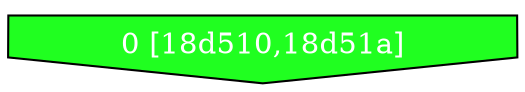 diGraph libnss3{
	libnss3_0  [style=filled fillcolor="#20FF20" fontcolor="#ffffff" shape=invhouse label="0 [18d510,18d51a]"]


}
